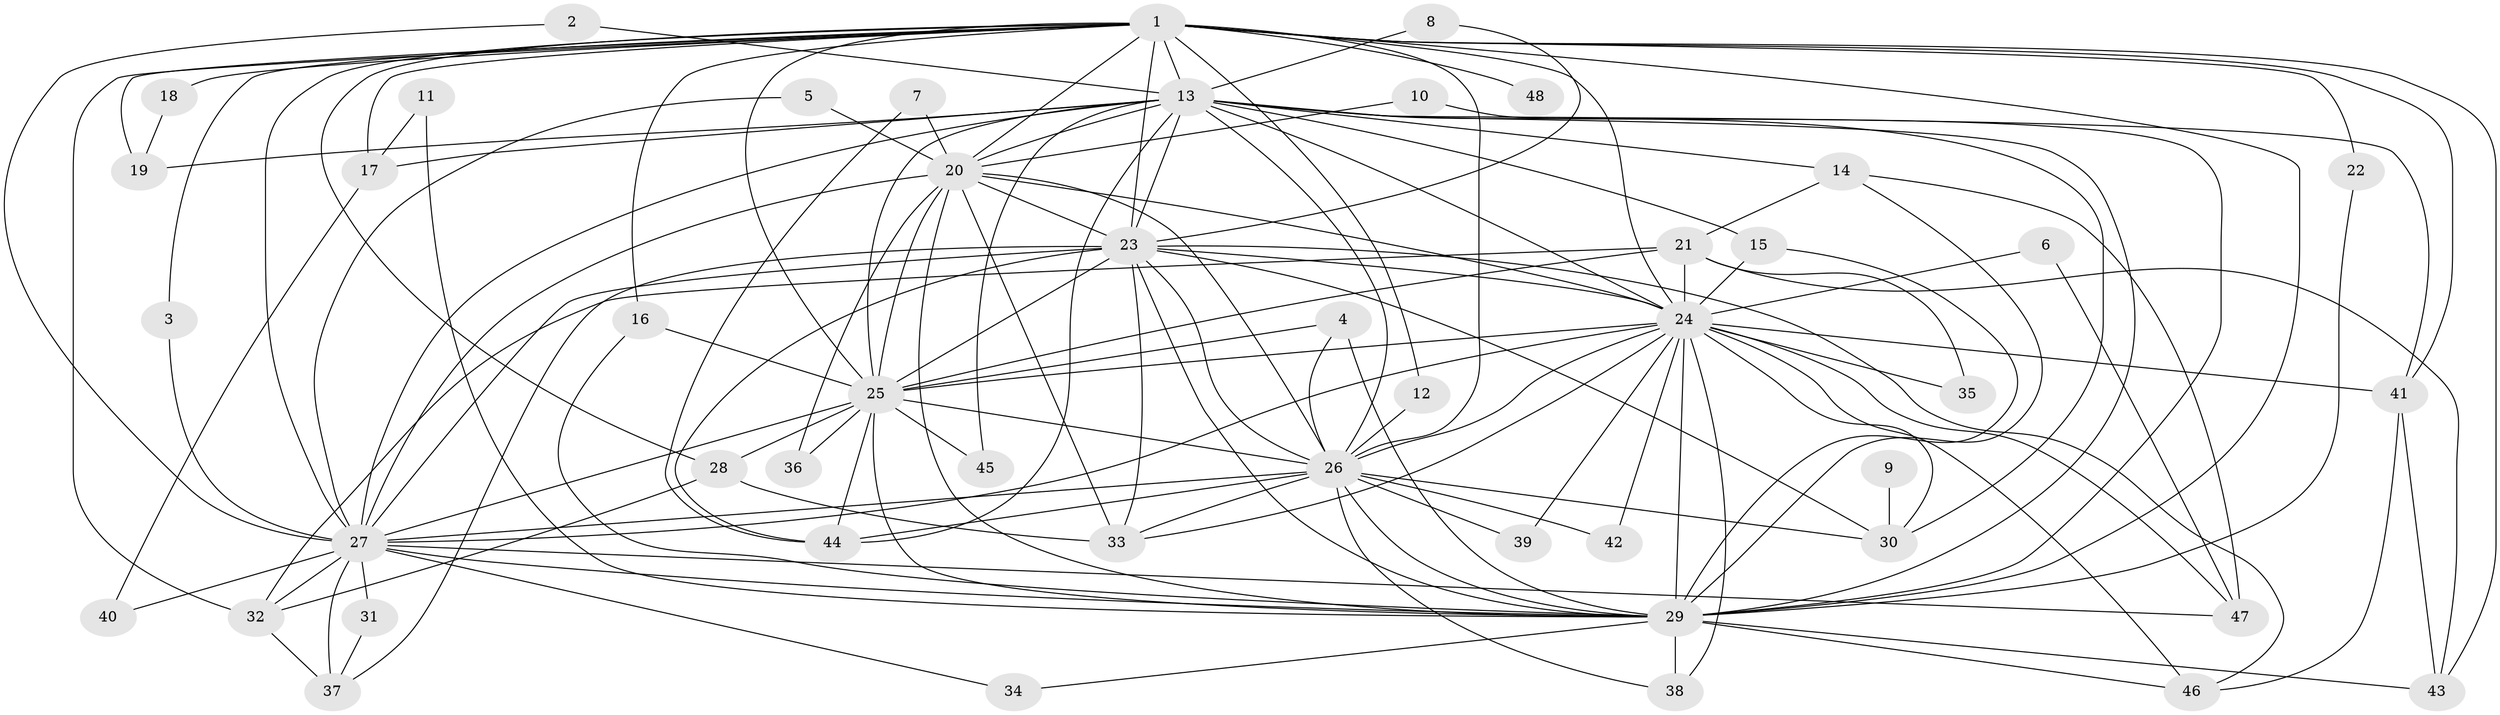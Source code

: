 // original degree distribution, {26: 0.010526315789473684, 15: 0.021052631578947368, 18: 0.021052631578947368, 16: 0.010526315789473684, 22: 0.010526315789473684, 23: 0.031578947368421054, 4: 0.11578947368421053, 2: 0.5578947368421052, 3: 0.14736842105263157, 7: 0.021052631578947368, 5: 0.05263157894736842}
// Generated by graph-tools (version 1.1) at 2025/25/03/09/25 03:25:48]
// undirected, 48 vertices, 133 edges
graph export_dot {
graph [start="1"]
  node [color=gray90,style=filled];
  1;
  2;
  3;
  4;
  5;
  6;
  7;
  8;
  9;
  10;
  11;
  12;
  13;
  14;
  15;
  16;
  17;
  18;
  19;
  20;
  21;
  22;
  23;
  24;
  25;
  26;
  27;
  28;
  29;
  30;
  31;
  32;
  33;
  34;
  35;
  36;
  37;
  38;
  39;
  40;
  41;
  42;
  43;
  44;
  45;
  46;
  47;
  48;
  1 -- 3 [weight=1.0];
  1 -- 12 [weight=1.0];
  1 -- 13 [weight=2.0];
  1 -- 16 [weight=1.0];
  1 -- 17 [weight=2.0];
  1 -- 18 [weight=1.0];
  1 -- 19 [weight=2.0];
  1 -- 20 [weight=2.0];
  1 -- 22 [weight=1.0];
  1 -- 23 [weight=2.0];
  1 -- 24 [weight=3.0];
  1 -- 25 [weight=2.0];
  1 -- 26 [weight=4.0];
  1 -- 27 [weight=2.0];
  1 -- 28 [weight=2.0];
  1 -- 29 [weight=4.0];
  1 -- 32 [weight=2.0];
  1 -- 41 [weight=1.0];
  1 -- 43 [weight=2.0];
  1 -- 48 [weight=1.0];
  2 -- 13 [weight=1.0];
  2 -- 27 [weight=1.0];
  3 -- 27 [weight=1.0];
  4 -- 25 [weight=1.0];
  4 -- 26 [weight=1.0];
  4 -- 29 [weight=1.0];
  5 -- 20 [weight=1.0];
  5 -- 27 [weight=1.0];
  6 -- 24 [weight=1.0];
  6 -- 47 [weight=1.0];
  7 -- 20 [weight=1.0];
  7 -- 44 [weight=1.0];
  8 -- 13 [weight=1.0];
  8 -- 23 [weight=1.0];
  9 -- 30 [weight=2.0];
  10 -- 20 [weight=1.0];
  10 -- 29 [weight=1.0];
  11 -- 17 [weight=1.0];
  11 -- 29 [weight=2.0];
  12 -- 26 [weight=1.0];
  13 -- 14 [weight=1.0];
  13 -- 15 [weight=1.0];
  13 -- 17 [weight=1.0];
  13 -- 19 [weight=1.0];
  13 -- 20 [weight=1.0];
  13 -- 23 [weight=1.0];
  13 -- 24 [weight=1.0];
  13 -- 25 [weight=2.0];
  13 -- 26 [weight=1.0];
  13 -- 27 [weight=2.0];
  13 -- 29 [weight=1.0];
  13 -- 30 [weight=2.0];
  13 -- 41 [weight=2.0];
  13 -- 44 [weight=1.0];
  13 -- 45 [weight=1.0];
  14 -- 21 [weight=1.0];
  14 -- 29 [weight=1.0];
  14 -- 47 [weight=1.0];
  15 -- 24 [weight=1.0];
  15 -- 29 [weight=1.0];
  16 -- 25 [weight=1.0];
  16 -- 29 [weight=1.0];
  17 -- 40 [weight=1.0];
  18 -- 19 [weight=1.0];
  20 -- 23 [weight=2.0];
  20 -- 24 [weight=1.0];
  20 -- 25 [weight=1.0];
  20 -- 26 [weight=1.0];
  20 -- 27 [weight=1.0];
  20 -- 29 [weight=1.0];
  20 -- 33 [weight=2.0];
  20 -- 36 [weight=1.0];
  21 -- 24 [weight=1.0];
  21 -- 25 [weight=1.0];
  21 -- 32 [weight=1.0];
  21 -- 35 [weight=1.0];
  21 -- 43 [weight=1.0];
  22 -- 29 [weight=1.0];
  23 -- 24 [weight=1.0];
  23 -- 25 [weight=2.0];
  23 -- 26 [weight=1.0];
  23 -- 27 [weight=1.0];
  23 -- 29 [weight=2.0];
  23 -- 30 [weight=1.0];
  23 -- 33 [weight=1.0];
  23 -- 37 [weight=1.0];
  23 -- 44 [weight=1.0];
  23 -- 46 [weight=1.0];
  24 -- 25 [weight=1.0];
  24 -- 26 [weight=1.0];
  24 -- 27 [weight=1.0];
  24 -- 29 [weight=1.0];
  24 -- 30 [weight=1.0];
  24 -- 33 [weight=1.0];
  24 -- 35 [weight=1.0];
  24 -- 38 [weight=1.0];
  24 -- 39 [weight=1.0];
  24 -- 41 [weight=1.0];
  24 -- 42 [weight=1.0];
  24 -- 46 [weight=1.0];
  24 -- 47 [weight=1.0];
  25 -- 26 [weight=1.0];
  25 -- 27 [weight=1.0];
  25 -- 28 [weight=1.0];
  25 -- 29 [weight=2.0];
  25 -- 36 [weight=1.0];
  25 -- 44 [weight=1.0];
  25 -- 45 [weight=1.0];
  26 -- 27 [weight=2.0];
  26 -- 29 [weight=1.0];
  26 -- 30 [weight=1.0];
  26 -- 33 [weight=1.0];
  26 -- 38 [weight=1.0];
  26 -- 39 [weight=1.0];
  26 -- 42 [weight=1.0];
  26 -- 44 [weight=1.0];
  27 -- 29 [weight=1.0];
  27 -- 31 [weight=1.0];
  27 -- 32 [weight=1.0];
  27 -- 34 [weight=1.0];
  27 -- 37 [weight=1.0];
  27 -- 40 [weight=1.0];
  27 -- 47 [weight=1.0];
  28 -- 32 [weight=1.0];
  28 -- 33 [weight=1.0];
  29 -- 34 [weight=1.0];
  29 -- 38 [weight=1.0];
  29 -- 43 [weight=2.0];
  29 -- 46 [weight=1.0];
  31 -- 37 [weight=1.0];
  32 -- 37 [weight=1.0];
  41 -- 43 [weight=1.0];
  41 -- 46 [weight=1.0];
}

